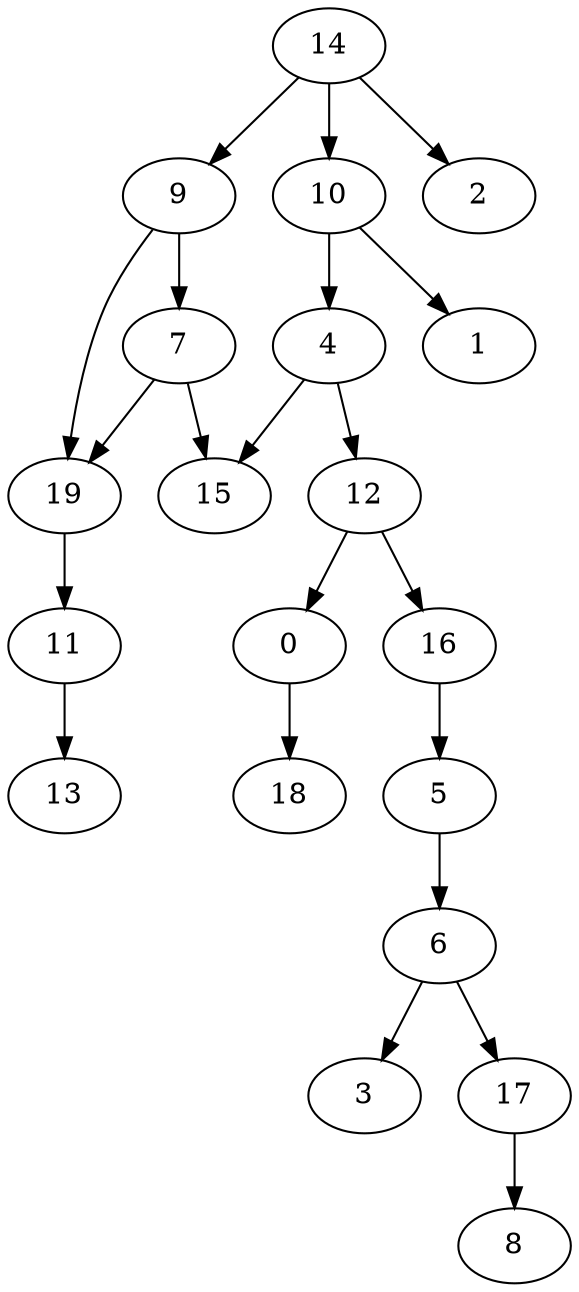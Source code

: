 digraph G {
    0;
    18;
    4;
    12;
    15;
    16;
    5;
    6;
    3;
    17;
    8;
    7;
    19;
    11;
    13;
    9;
    10;
    1;
    14;
    2;
    0 -> 18 [w=0];
    4 -> 12 [w=0];
    4 -> 15 [w=3];
    12 -> 0 [w=0];
    12 -> 16 [w=0];
    16 -> 5 [w=0];
    5 -> 6 [w=0];
    6 -> 3 [w=0];
    6 -> 17 [w=0];
    17 -> 8 [w=0];
    7 -> 15 [w=0];
    7 -> 19 [w=0];
    19 -> 11 [w=0];
    11 -> 13 [w=0];
    9 -> 7 [w=1];
    9 -> 19 [w=0];
    10 -> 4 [w=0];
    10 -> 1 [w=0];
    14 -> 9 [w=0];
    14 -> 10 [w=0];
    14 -> 2 [w=0];
}
